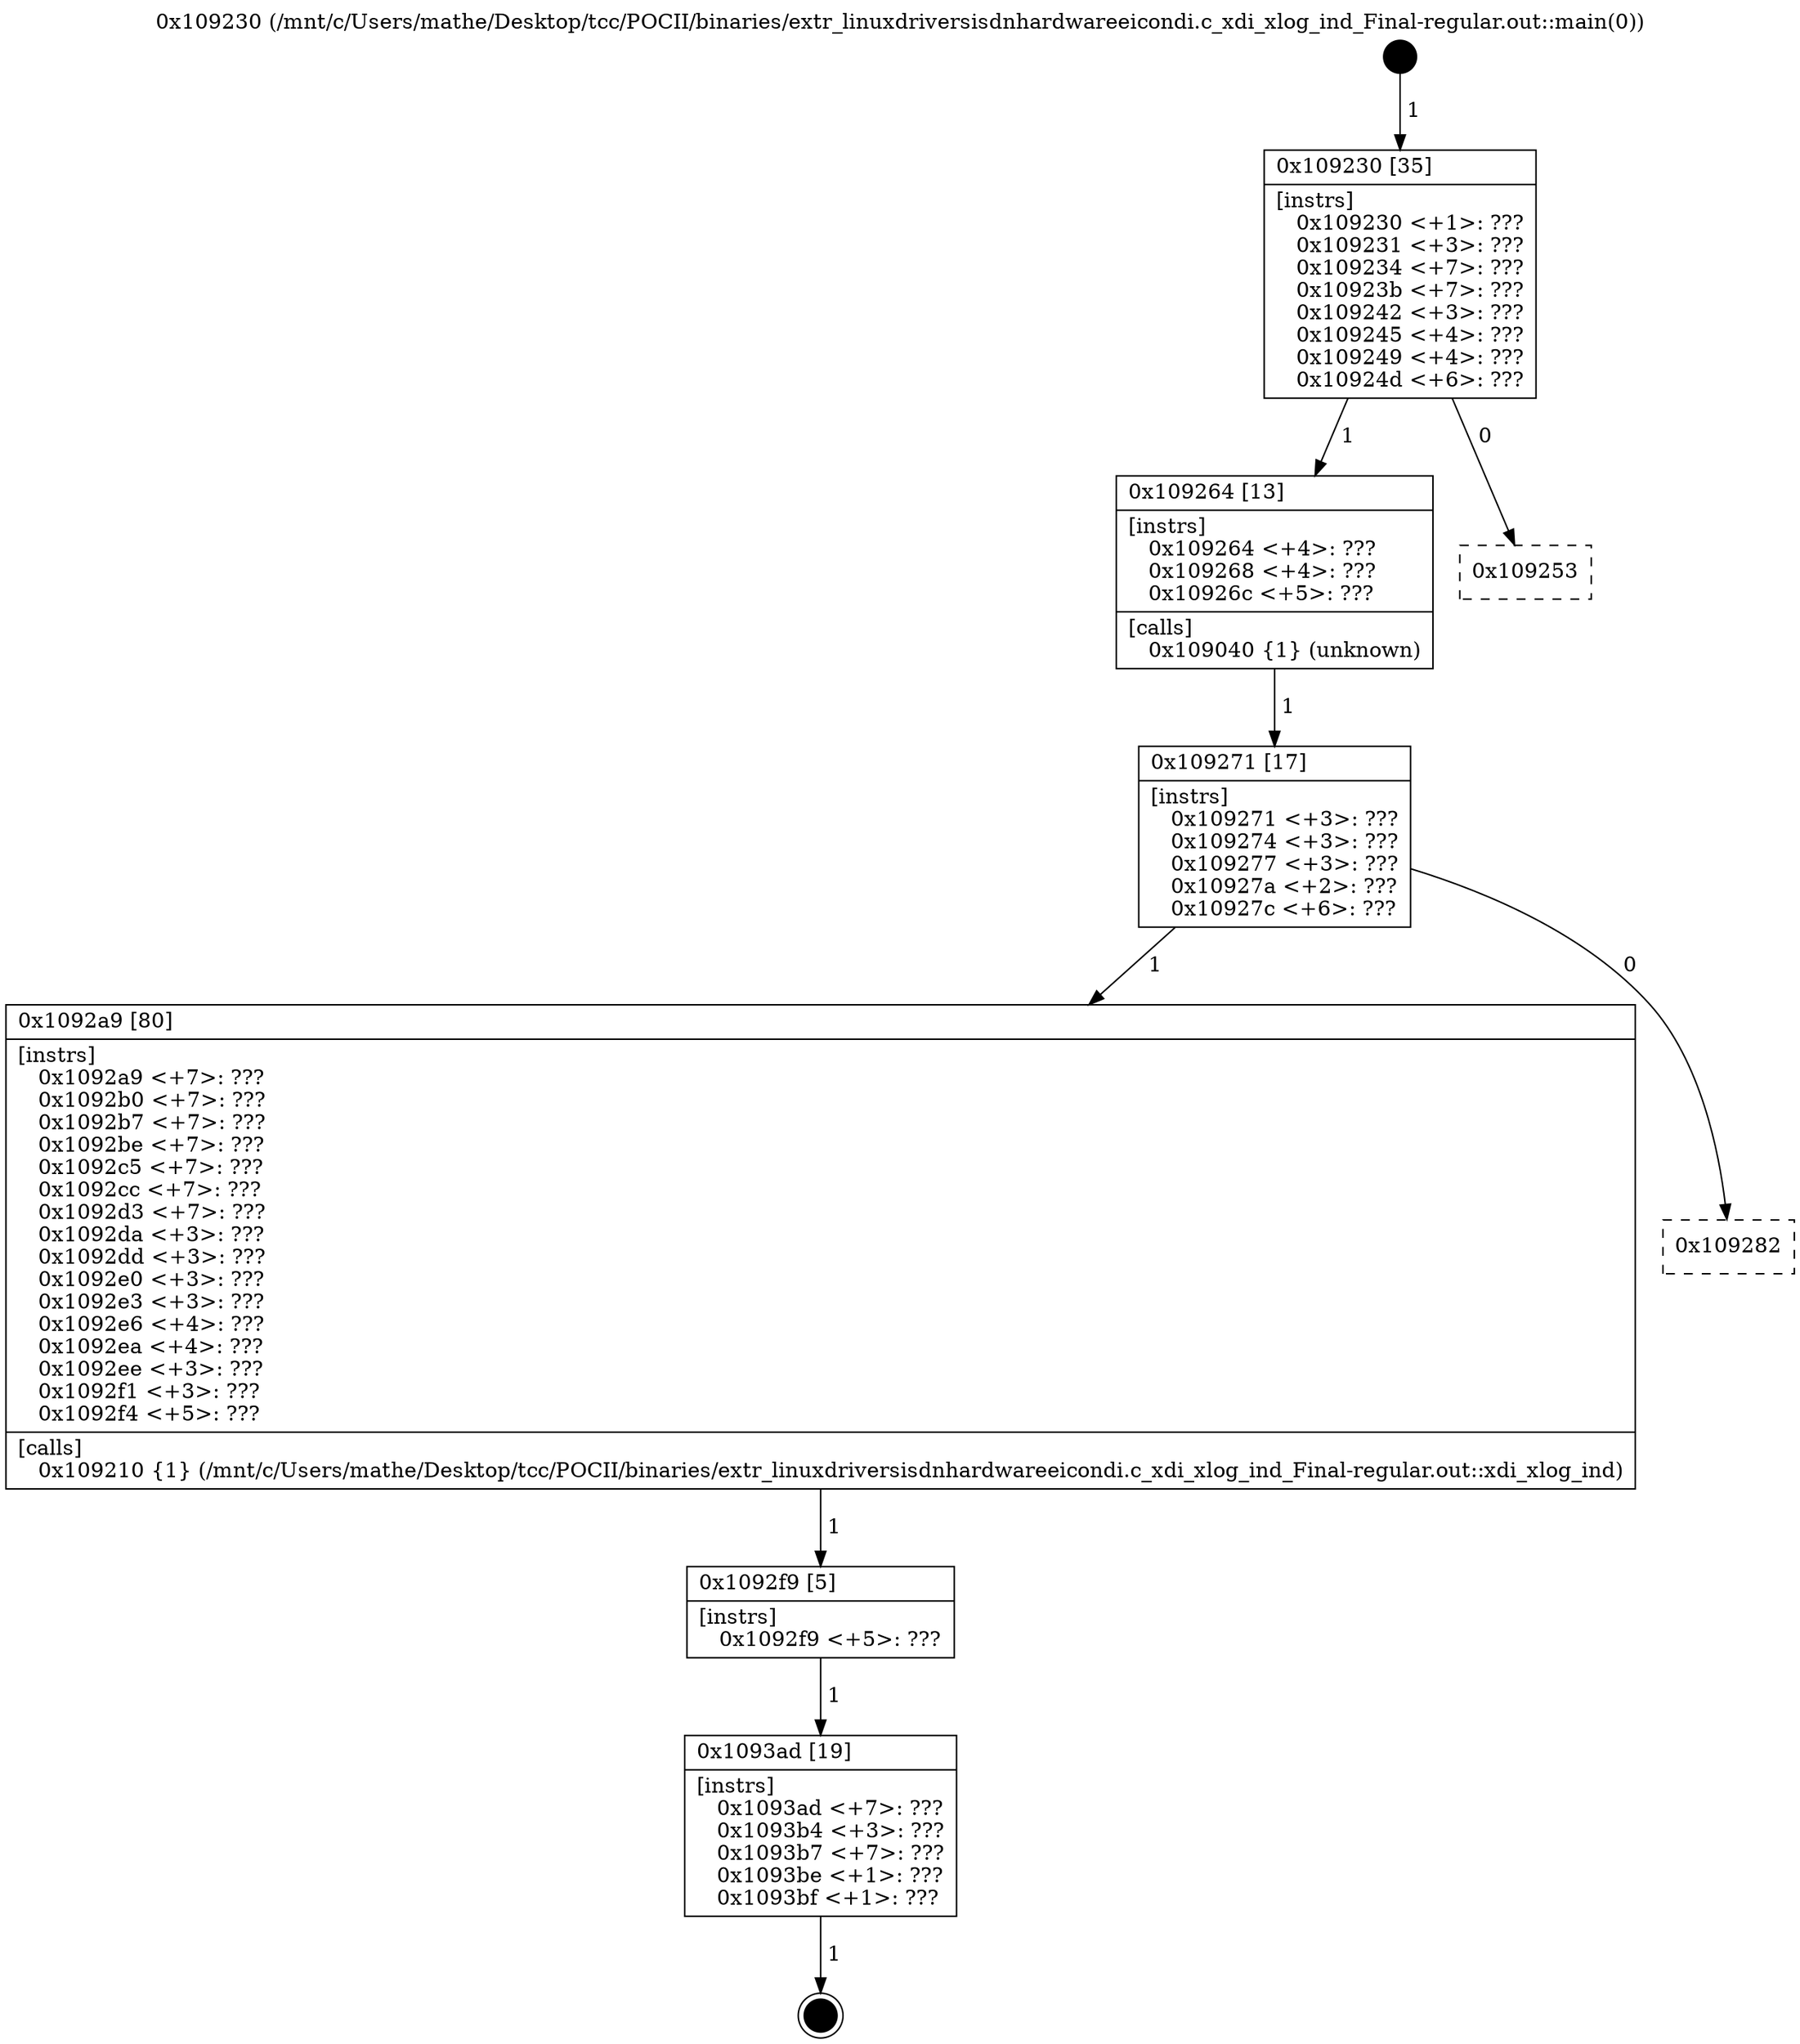 digraph "0x109230" {
  label = "0x109230 (/mnt/c/Users/mathe/Desktop/tcc/POCII/binaries/extr_linuxdriversisdnhardwareeicondi.c_xdi_xlog_ind_Final-regular.out::main(0))"
  labelloc = "t"
  node[shape=record]

  Entry [label="",width=0.3,height=0.3,shape=circle,fillcolor=black,style=filled]
  "0x109230" [label="{
     0x109230 [35]\l
     | [instrs]\l
     &nbsp;&nbsp;0x109230 \<+1\>: ???\l
     &nbsp;&nbsp;0x109231 \<+3\>: ???\l
     &nbsp;&nbsp;0x109234 \<+7\>: ???\l
     &nbsp;&nbsp;0x10923b \<+7\>: ???\l
     &nbsp;&nbsp;0x109242 \<+3\>: ???\l
     &nbsp;&nbsp;0x109245 \<+4\>: ???\l
     &nbsp;&nbsp;0x109249 \<+4\>: ???\l
     &nbsp;&nbsp;0x10924d \<+6\>: ???\l
  }"]
  "0x109264" [label="{
     0x109264 [13]\l
     | [instrs]\l
     &nbsp;&nbsp;0x109264 \<+4\>: ???\l
     &nbsp;&nbsp;0x109268 \<+4\>: ???\l
     &nbsp;&nbsp;0x10926c \<+5\>: ???\l
     | [calls]\l
     &nbsp;&nbsp;0x109040 \{1\} (unknown)\l
  }"]
  "0x109253" [label="{
     0x109253\l
  }", style=dashed]
  "0x109271" [label="{
     0x109271 [17]\l
     | [instrs]\l
     &nbsp;&nbsp;0x109271 \<+3\>: ???\l
     &nbsp;&nbsp;0x109274 \<+3\>: ???\l
     &nbsp;&nbsp;0x109277 \<+3\>: ???\l
     &nbsp;&nbsp;0x10927a \<+2\>: ???\l
     &nbsp;&nbsp;0x10927c \<+6\>: ???\l
  }"]
  "0x1092a9" [label="{
     0x1092a9 [80]\l
     | [instrs]\l
     &nbsp;&nbsp;0x1092a9 \<+7\>: ???\l
     &nbsp;&nbsp;0x1092b0 \<+7\>: ???\l
     &nbsp;&nbsp;0x1092b7 \<+7\>: ???\l
     &nbsp;&nbsp;0x1092be \<+7\>: ???\l
     &nbsp;&nbsp;0x1092c5 \<+7\>: ???\l
     &nbsp;&nbsp;0x1092cc \<+7\>: ???\l
     &nbsp;&nbsp;0x1092d3 \<+7\>: ???\l
     &nbsp;&nbsp;0x1092da \<+3\>: ???\l
     &nbsp;&nbsp;0x1092dd \<+3\>: ???\l
     &nbsp;&nbsp;0x1092e0 \<+3\>: ???\l
     &nbsp;&nbsp;0x1092e3 \<+3\>: ???\l
     &nbsp;&nbsp;0x1092e6 \<+4\>: ???\l
     &nbsp;&nbsp;0x1092ea \<+4\>: ???\l
     &nbsp;&nbsp;0x1092ee \<+3\>: ???\l
     &nbsp;&nbsp;0x1092f1 \<+3\>: ???\l
     &nbsp;&nbsp;0x1092f4 \<+5\>: ???\l
     | [calls]\l
     &nbsp;&nbsp;0x109210 \{1\} (/mnt/c/Users/mathe/Desktop/tcc/POCII/binaries/extr_linuxdriversisdnhardwareeicondi.c_xdi_xlog_ind_Final-regular.out::xdi_xlog_ind)\l
  }"]
  "0x109282" [label="{
     0x109282\l
  }", style=dashed]
  "0x1092f9" [label="{
     0x1092f9 [5]\l
     | [instrs]\l
     &nbsp;&nbsp;0x1092f9 \<+5\>: ???\l
  }"]
  "0x1093ad" [label="{
     0x1093ad [19]\l
     | [instrs]\l
     &nbsp;&nbsp;0x1093ad \<+7\>: ???\l
     &nbsp;&nbsp;0x1093b4 \<+3\>: ???\l
     &nbsp;&nbsp;0x1093b7 \<+7\>: ???\l
     &nbsp;&nbsp;0x1093be \<+1\>: ???\l
     &nbsp;&nbsp;0x1093bf \<+1\>: ???\l
  }"]
  Exit [label="",width=0.3,height=0.3,shape=circle,fillcolor=black,style=filled,peripheries=2]
  Entry -> "0x109230" [label=" 1"]
  "0x109230" -> "0x109264" [label=" 1"]
  "0x109230" -> "0x109253" [label=" 0"]
  "0x109264" -> "0x109271" [label=" 1"]
  "0x109271" -> "0x1092a9" [label=" 1"]
  "0x109271" -> "0x109282" [label=" 0"]
  "0x1092a9" -> "0x1092f9" [label=" 1"]
  "0x1092f9" -> "0x1093ad" [label=" 1"]
  "0x1093ad" -> Exit [label=" 1"]
}
